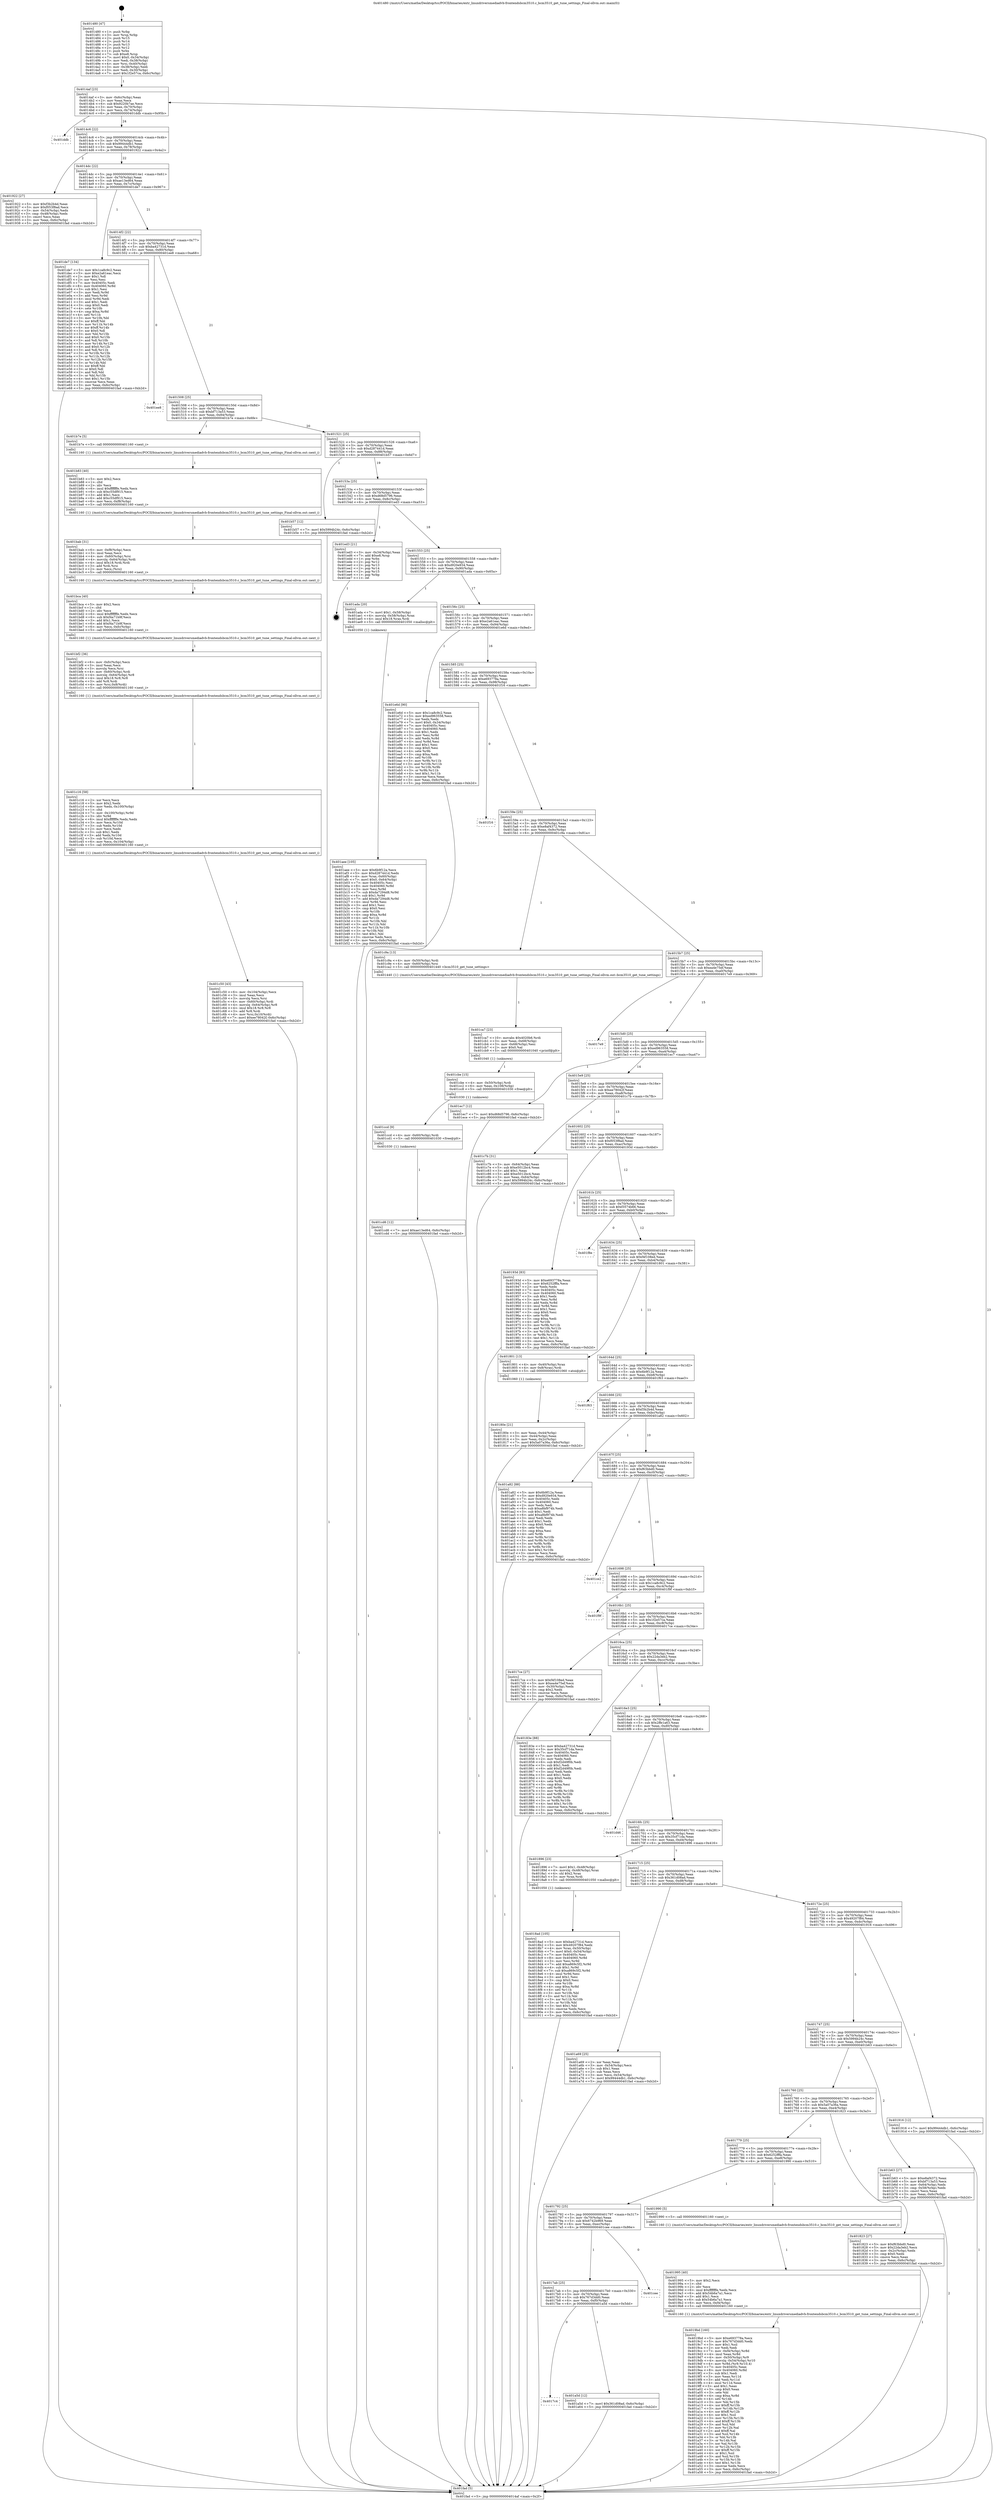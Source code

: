 digraph "0x401480" {
  label = "0x401480 (/mnt/c/Users/mathe/Desktop/tcc/POCII/binaries/extr_linuxdriversmediadvb-frontendsbcm3510.c_bcm3510_get_tune_settings_Final-ollvm.out::main(0))"
  labelloc = "t"
  node[shape=record]

  Entry [label="",width=0.3,height=0.3,shape=circle,fillcolor=black,style=filled]
  "0x4014af" [label="{
     0x4014af [23]\l
     | [instrs]\l
     &nbsp;&nbsp;0x4014af \<+3\>: mov -0x6c(%rbp),%eax\l
     &nbsp;&nbsp;0x4014b2 \<+2\>: mov %eax,%ecx\l
     &nbsp;&nbsp;0x4014b4 \<+6\>: sub $0x9220b7ae,%ecx\l
     &nbsp;&nbsp;0x4014ba \<+3\>: mov %eax,-0x70(%rbp)\l
     &nbsp;&nbsp;0x4014bd \<+3\>: mov %ecx,-0x74(%rbp)\l
     &nbsp;&nbsp;0x4014c0 \<+6\>: je 0000000000401ddb \<main+0x95b\>\l
  }"]
  "0x401ddb" [label="{
     0x401ddb\l
  }", style=dashed]
  "0x4014c6" [label="{
     0x4014c6 [22]\l
     | [instrs]\l
     &nbsp;&nbsp;0x4014c6 \<+5\>: jmp 00000000004014cb \<main+0x4b\>\l
     &nbsp;&nbsp;0x4014cb \<+3\>: mov -0x70(%rbp),%eax\l
     &nbsp;&nbsp;0x4014ce \<+5\>: sub $0x99444db1,%eax\l
     &nbsp;&nbsp;0x4014d3 \<+3\>: mov %eax,-0x78(%rbp)\l
     &nbsp;&nbsp;0x4014d6 \<+6\>: je 0000000000401922 \<main+0x4a2\>\l
  }"]
  Exit [label="",width=0.3,height=0.3,shape=circle,fillcolor=black,style=filled,peripheries=2]
  "0x401922" [label="{
     0x401922 [27]\l
     | [instrs]\l
     &nbsp;&nbsp;0x401922 \<+5\>: mov $0xf3b2b4d,%eax\l
     &nbsp;&nbsp;0x401927 \<+5\>: mov $0xf053f8ad,%ecx\l
     &nbsp;&nbsp;0x40192c \<+3\>: mov -0x54(%rbp),%edx\l
     &nbsp;&nbsp;0x40192f \<+3\>: cmp -0x48(%rbp),%edx\l
     &nbsp;&nbsp;0x401932 \<+3\>: cmovl %ecx,%eax\l
     &nbsp;&nbsp;0x401935 \<+3\>: mov %eax,-0x6c(%rbp)\l
     &nbsp;&nbsp;0x401938 \<+5\>: jmp 0000000000401fad \<main+0xb2d\>\l
  }"]
  "0x4014dc" [label="{
     0x4014dc [22]\l
     | [instrs]\l
     &nbsp;&nbsp;0x4014dc \<+5\>: jmp 00000000004014e1 \<main+0x61\>\l
     &nbsp;&nbsp;0x4014e1 \<+3\>: mov -0x70(%rbp),%eax\l
     &nbsp;&nbsp;0x4014e4 \<+5\>: sub $0xae13ed64,%eax\l
     &nbsp;&nbsp;0x4014e9 \<+3\>: mov %eax,-0x7c(%rbp)\l
     &nbsp;&nbsp;0x4014ec \<+6\>: je 0000000000401de7 \<main+0x967\>\l
  }"]
  "0x401cd6" [label="{
     0x401cd6 [12]\l
     | [instrs]\l
     &nbsp;&nbsp;0x401cd6 \<+7\>: movl $0xae13ed64,-0x6c(%rbp)\l
     &nbsp;&nbsp;0x401cdd \<+5\>: jmp 0000000000401fad \<main+0xb2d\>\l
  }"]
  "0x401de7" [label="{
     0x401de7 [134]\l
     | [instrs]\l
     &nbsp;&nbsp;0x401de7 \<+5\>: mov $0x1ca8c9c2,%eax\l
     &nbsp;&nbsp;0x401dec \<+5\>: mov $0xe2a61eac,%ecx\l
     &nbsp;&nbsp;0x401df1 \<+2\>: mov $0x1,%dl\l
     &nbsp;&nbsp;0x401df3 \<+2\>: xor %esi,%esi\l
     &nbsp;&nbsp;0x401df5 \<+7\>: mov 0x40405c,%edi\l
     &nbsp;&nbsp;0x401dfc \<+8\>: mov 0x404060,%r8d\l
     &nbsp;&nbsp;0x401e04 \<+3\>: sub $0x1,%esi\l
     &nbsp;&nbsp;0x401e07 \<+3\>: mov %edi,%r9d\l
     &nbsp;&nbsp;0x401e0a \<+3\>: add %esi,%r9d\l
     &nbsp;&nbsp;0x401e0d \<+4\>: imul %r9d,%edi\l
     &nbsp;&nbsp;0x401e11 \<+3\>: and $0x1,%edi\l
     &nbsp;&nbsp;0x401e14 \<+3\>: cmp $0x0,%edi\l
     &nbsp;&nbsp;0x401e17 \<+4\>: sete %r10b\l
     &nbsp;&nbsp;0x401e1b \<+4\>: cmp $0xa,%r8d\l
     &nbsp;&nbsp;0x401e1f \<+4\>: setl %r11b\l
     &nbsp;&nbsp;0x401e23 \<+3\>: mov %r10b,%bl\l
     &nbsp;&nbsp;0x401e26 \<+3\>: xor $0xff,%bl\l
     &nbsp;&nbsp;0x401e29 \<+3\>: mov %r11b,%r14b\l
     &nbsp;&nbsp;0x401e2c \<+4\>: xor $0xff,%r14b\l
     &nbsp;&nbsp;0x401e30 \<+3\>: xor $0x0,%dl\l
     &nbsp;&nbsp;0x401e33 \<+3\>: mov %bl,%r15b\l
     &nbsp;&nbsp;0x401e36 \<+4\>: and $0x0,%r15b\l
     &nbsp;&nbsp;0x401e3a \<+3\>: and %dl,%r10b\l
     &nbsp;&nbsp;0x401e3d \<+3\>: mov %r14b,%r12b\l
     &nbsp;&nbsp;0x401e40 \<+4\>: and $0x0,%r12b\l
     &nbsp;&nbsp;0x401e44 \<+3\>: and %dl,%r11b\l
     &nbsp;&nbsp;0x401e47 \<+3\>: or %r10b,%r15b\l
     &nbsp;&nbsp;0x401e4a \<+3\>: or %r11b,%r12b\l
     &nbsp;&nbsp;0x401e4d \<+3\>: xor %r12b,%r15b\l
     &nbsp;&nbsp;0x401e50 \<+3\>: or %r14b,%bl\l
     &nbsp;&nbsp;0x401e53 \<+3\>: xor $0xff,%bl\l
     &nbsp;&nbsp;0x401e56 \<+3\>: or $0x0,%dl\l
     &nbsp;&nbsp;0x401e59 \<+2\>: and %dl,%bl\l
     &nbsp;&nbsp;0x401e5b \<+3\>: or %bl,%r15b\l
     &nbsp;&nbsp;0x401e5e \<+4\>: test $0x1,%r15b\l
     &nbsp;&nbsp;0x401e62 \<+3\>: cmovne %ecx,%eax\l
     &nbsp;&nbsp;0x401e65 \<+3\>: mov %eax,-0x6c(%rbp)\l
     &nbsp;&nbsp;0x401e68 \<+5\>: jmp 0000000000401fad \<main+0xb2d\>\l
  }"]
  "0x4014f2" [label="{
     0x4014f2 [22]\l
     | [instrs]\l
     &nbsp;&nbsp;0x4014f2 \<+5\>: jmp 00000000004014f7 \<main+0x77\>\l
     &nbsp;&nbsp;0x4014f7 \<+3\>: mov -0x70(%rbp),%eax\l
     &nbsp;&nbsp;0x4014fa \<+5\>: sub $0xba42731d,%eax\l
     &nbsp;&nbsp;0x4014ff \<+3\>: mov %eax,-0x80(%rbp)\l
     &nbsp;&nbsp;0x401502 \<+6\>: je 0000000000401ee8 \<main+0xa68\>\l
  }"]
  "0x401ccd" [label="{
     0x401ccd [9]\l
     | [instrs]\l
     &nbsp;&nbsp;0x401ccd \<+4\>: mov -0x60(%rbp),%rdi\l
     &nbsp;&nbsp;0x401cd1 \<+5\>: call 0000000000401030 \<free@plt\>\l
     | [calls]\l
     &nbsp;&nbsp;0x401030 \{1\} (unknown)\l
  }"]
  "0x401ee8" [label="{
     0x401ee8\l
  }", style=dashed]
  "0x401508" [label="{
     0x401508 [25]\l
     | [instrs]\l
     &nbsp;&nbsp;0x401508 \<+5\>: jmp 000000000040150d \<main+0x8d\>\l
     &nbsp;&nbsp;0x40150d \<+3\>: mov -0x70(%rbp),%eax\l
     &nbsp;&nbsp;0x401510 \<+5\>: sub $0xbf713a53,%eax\l
     &nbsp;&nbsp;0x401515 \<+6\>: mov %eax,-0x84(%rbp)\l
     &nbsp;&nbsp;0x40151b \<+6\>: je 0000000000401b7e \<main+0x6fe\>\l
  }"]
  "0x401cbe" [label="{
     0x401cbe [15]\l
     | [instrs]\l
     &nbsp;&nbsp;0x401cbe \<+4\>: mov -0x50(%rbp),%rdi\l
     &nbsp;&nbsp;0x401cc2 \<+6\>: mov %eax,-0x108(%rbp)\l
     &nbsp;&nbsp;0x401cc8 \<+5\>: call 0000000000401030 \<free@plt\>\l
     | [calls]\l
     &nbsp;&nbsp;0x401030 \{1\} (unknown)\l
  }"]
  "0x401b7e" [label="{
     0x401b7e [5]\l
     | [instrs]\l
     &nbsp;&nbsp;0x401b7e \<+5\>: call 0000000000401160 \<next_i\>\l
     | [calls]\l
     &nbsp;&nbsp;0x401160 \{1\} (/mnt/c/Users/mathe/Desktop/tcc/POCII/binaries/extr_linuxdriversmediadvb-frontendsbcm3510.c_bcm3510_get_tune_settings_Final-ollvm.out::next_i)\l
  }"]
  "0x401521" [label="{
     0x401521 [25]\l
     | [instrs]\l
     &nbsp;&nbsp;0x401521 \<+5\>: jmp 0000000000401526 \<main+0xa6\>\l
     &nbsp;&nbsp;0x401526 \<+3\>: mov -0x70(%rbp),%eax\l
     &nbsp;&nbsp;0x401529 \<+5\>: sub $0xd287441d,%eax\l
     &nbsp;&nbsp;0x40152e \<+6\>: mov %eax,-0x88(%rbp)\l
     &nbsp;&nbsp;0x401534 \<+6\>: je 0000000000401b57 \<main+0x6d7\>\l
  }"]
  "0x401ca7" [label="{
     0x401ca7 [23]\l
     | [instrs]\l
     &nbsp;&nbsp;0x401ca7 \<+10\>: movabs $0x4020b6,%rdi\l
     &nbsp;&nbsp;0x401cb1 \<+3\>: mov %eax,-0x68(%rbp)\l
     &nbsp;&nbsp;0x401cb4 \<+3\>: mov -0x68(%rbp),%esi\l
     &nbsp;&nbsp;0x401cb7 \<+2\>: mov $0x0,%al\l
     &nbsp;&nbsp;0x401cb9 \<+5\>: call 0000000000401040 \<printf@plt\>\l
     | [calls]\l
     &nbsp;&nbsp;0x401040 \{1\} (unknown)\l
  }"]
  "0x401b57" [label="{
     0x401b57 [12]\l
     | [instrs]\l
     &nbsp;&nbsp;0x401b57 \<+7\>: movl $0x5994b24c,-0x6c(%rbp)\l
     &nbsp;&nbsp;0x401b5e \<+5\>: jmp 0000000000401fad \<main+0xb2d\>\l
  }"]
  "0x40153a" [label="{
     0x40153a [25]\l
     | [instrs]\l
     &nbsp;&nbsp;0x40153a \<+5\>: jmp 000000000040153f \<main+0xbf\>\l
     &nbsp;&nbsp;0x40153f \<+3\>: mov -0x70(%rbp),%eax\l
     &nbsp;&nbsp;0x401542 \<+5\>: sub $0xd68d5796,%eax\l
     &nbsp;&nbsp;0x401547 \<+6\>: mov %eax,-0x8c(%rbp)\l
     &nbsp;&nbsp;0x40154d \<+6\>: je 0000000000401ed3 \<main+0xa53\>\l
  }"]
  "0x401c50" [label="{
     0x401c50 [43]\l
     | [instrs]\l
     &nbsp;&nbsp;0x401c50 \<+6\>: mov -0x104(%rbp),%ecx\l
     &nbsp;&nbsp;0x401c56 \<+3\>: imul %eax,%ecx\l
     &nbsp;&nbsp;0x401c59 \<+3\>: movslq %ecx,%rsi\l
     &nbsp;&nbsp;0x401c5c \<+4\>: mov -0x60(%rbp),%rdi\l
     &nbsp;&nbsp;0x401c60 \<+4\>: movslq -0x64(%rbp),%r8\l
     &nbsp;&nbsp;0x401c64 \<+4\>: imul $0x18,%r8,%r8\l
     &nbsp;&nbsp;0x401c68 \<+3\>: add %r8,%rdi\l
     &nbsp;&nbsp;0x401c6b \<+4\>: mov %rsi,0x10(%rdi)\l
     &nbsp;&nbsp;0x401c6f \<+7\>: movl $0xee78042f,-0x6c(%rbp)\l
     &nbsp;&nbsp;0x401c76 \<+5\>: jmp 0000000000401fad \<main+0xb2d\>\l
  }"]
  "0x401ed3" [label="{
     0x401ed3 [21]\l
     | [instrs]\l
     &nbsp;&nbsp;0x401ed3 \<+3\>: mov -0x34(%rbp),%eax\l
     &nbsp;&nbsp;0x401ed6 \<+7\>: add $0xe8,%rsp\l
     &nbsp;&nbsp;0x401edd \<+1\>: pop %rbx\l
     &nbsp;&nbsp;0x401ede \<+2\>: pop %r12\l
     &nbsp;&nbsp;0x401ee0 \<+2\>: pop %r13\l
     &nbsp;&nbsp;0x401ee2 \<+2\>: pop %r14\l
     &nbsp;&nbsp;0x401ee4 \<+2\>: pop %r15\l
     &nbsp;&nbsp;0x401ee6 \<+1\>: pop %rbp\l
     &nbsp;&nbsp;0x401ee7 \<+1\>: ret\l
  }"]
  "0x401553" [label="{
     0x401553 [25]\l
     | [instrs]\l
     &nbsp;&nbsp;0x401553 \<+5\>: jmp 0000000000401558 \<main+0xd8\>\l
     &nbsp;&nbsp;0x401558 \<+3\>: mov -0x70(%rbp),%eax\l
     &nbsp;&nbsp;0x40155b \<+5\>: sub $0xd920e934,%eax\l
     &nbsp;&nbsp;0x401560 \<+6\>: mov %eax,-0x90(%rbp)\l
     &nbsp;&nbsp;0x401566 \<+6\>: je 0000000000401ada \<main+0x65a\>\l
  }"]
  "0x401c16" [label="{
     0x401c16 [58]\l
     | [instrs]\l
     &nbsp;&nbsp;0x401c16 \<+2\>: xor %ecx,%ecx\l
     &nbsp;&nbsp;0x401c18 \<+5\>: mov $0x2,%edx\l
     &nbsp;&nbsp;0x401c1d \<+6\>: mov %edx,-0x100(%rbp)\l
     &nbsp;&nbsp;0x401c23 \<+1\>: cltd\l
     &nbsp;&nbsp;0x401c24 \<+7\>: mov -0x100(%rbp),%r9d\l
     &nbsp;&nbsp;0x401c2b \<+3\>: idiv %r9d\l
     &nbsp;&nbsp;0x401c2e \<+6\>: imul $0xfffffffe,%edx,%edx\l
     &nbsp;&nbsp;0x401c34 \<+3\>: mov %ecx,%r10d\l
     &nbsp;&nbsp;0x401c37 \<+3\>: sub %edx,%r10d\l
     &nbsp;&nbsp;0x401c3a \<+2\>: mov %ecx,%edx\l
     &nbsp;&nbsp;0x401c3c \<+3\>: sub $0x1,%edx\l
     &nbsp;&nbsp;0x401c3f \<+3\>: add %edx,%r10d\l
     &nbsp;&nbsp;0x401c42 \<+3\>: sub %r10d,%ecx\l
     &nbsp;&nbsp;0x401c45 \<+6\>: mov %ecx,-0x104(%rbp)\l
     &nbsp;&nbsp;0x401c4b \<+5\>: call 0000000000401160 \<next_i\>\l
     | [calls]\l
     &nbsp;&nbsp;0x401160 \{1\} (/mnt/c/Users/mathe/Desktop/tcc/POCII/binaries/extr_linuxdriversmediadvb-frontendsbcm3510.c_bcm3510_get_tune_settings_Final-ollvm.out::next_i)\l
  }"]
  "0x401ada" [label="{
     0x401ada [20]\l
     | [instrs]\l
     &nbsp;&nbsp;0x401ada \<+7\>: movl $0x1,-0x58(%rbp)\l
     &nbsp;&nbsp;0x401ae1 \<+4\>: movslq -0x58(%rbp),%rax\l
     &nbsp;&nbsp;0x401ae5 \<+4\>: imul $0x18,%rax,%rdi\l
     &nbsp;&nbsp;0x401ae9 \<+5\>: call 0000000000401050 \<malloc@plt\>\l
     | [calls]\l
     &nbsp;&nbsp;0x401050 \{1\} (unknown)\l
  }"]
  "0x40156c" [label="{
     0x40156c [25]\l
     | [instrs]\l
     &nbsp;&nbsp;0x40156c \<+5\>: jmp 0000000000401571 \<main+0xf1\>\l
     &nbsp;&nbsp;0x401571 \<+3\>: mov -0x70(%rbp),%eax\l
     &nbsp;&nbsp;0x401574 \<+5\>: sub $0xe2a61eac,%eax\l
     &nbsp;&nbsp;0x401579 \<+6\>: mov %eax,-0x94(%rbp)\l
     &nbsp;&nbsp;0x40157f \<+6\>: je 0000000000401e6d \<main+0x9ed\>\l
  }"]
  "0x401bf2" [label="{
     0x401bf2 [36]\l
     | [instrs]\l
     &nbsp;&nbsp;0x401bf2 \<+6\>: mov -0xfc(%rbp),%ecx\l
     &nbsp;&nbsp;0x401bf8 \<+3\>: imul %eax,%ecx\l
     &nbsp;&nbsp;0x401bfb \<+3\>: movslq %ecx,%rsi\l
     &nbsp;&nbsp;0x401bfe \<+4\>: mov -0x60(%rbp),%rdi\l
     &nbsp;&nbsp;0x401c02 \<+4\>: movslq -0x64(%rbp),%r8\l
     &nbsp;&nbsp;0x401c06 \<+4\>: imul $0x18,%r8,%r8\l
     &nbsp;&nbsp;0x401c0a \<+3\>: add %r8,%rdi\l
     &nbsp;&nbsp;0x401c0d \<+4\>: mov %rsi,0x8(%rdi)\l
     &nbsp;&nbsp;0x401c11 \<+5\>: call 0000000000401160 \<next_i\>\l
     | [calls]\l
     &nbsp;&nbsp;0x401160 \{1\} (/mnt/c/Users/mathe/Desktop/tcc/POCII/binaries/extr_linuxdriversmediadvb-frontendsbcm3510.c_bcm3510_get_tune_settings_Final-ollvm.out::next_i)\l
  }"]
  "0x401e6d" [label="{
     0x401e6d [90]\l
     | [instrs]\l
     &nbsp;&nbsp;0x401e6d \<+5\>: mov $0x1ca8c9c2,%eax\l
     &nbsp;&nbsp;0x401e72 \<+5\>: mov $0xed963558,%ecx\l
     &nbsp;&nbsp;0x401e77 \<+2\>: xor %edx,%edx\l
     &nbsp;&nbsp;0x401e79 \<+7\>: movl $0x0,-0x34(%rbp)\l
     &nbsp;&nbsp;0x401e80 \<+7\>: mov 0x40405c,%esi\l
     &nbsp;&nbsp;0x401e87 \<+7\>: mov 0x404060,%edi\l
     &nbsp;&nbsp;0x401e8e \<+3\>: sub $0x1,%edx\l
     &nbsp;&nbsp;0x401e91 \<+3\>: mov %esi,%r8d\l
     &nbsp;&nbsp;0x401e94 \<+3\>: add %edx,%r8d\l
     &nbsp;&nbsp;0x401e97 \<+4\>: imul %r8d,%esi\l
     &nbsp;&nbsp;0x401e9b \<+3\>: and $0x1,%esi\l
     &nbsp;&nbsp;0x401e9e \<+3\>: cmp $0x0,%esi\l
     &nbsp;&nbsp;0x401ea1 \<+4\>: sete %r9b\l
     &nbsp;&nbsp;0x401ea5 \<+3\>: cmp $0xa,%edi\l
     &nbsp;&nbsp;0x401ea8 \<+4\>: setl %r10b\l
     &nbsp;&nbsp;0x401eac \<+3\>: mov %r9b,%r11b\l
     &nbsp;&nbsp;0x401eaf \<+3\>: and %r10b,%r11b\l
     &nbsp;&nbsp;0x401eb2 \<+3\>: xor %r10b,%r9b\l
     &nbsp;&nbsp;0x401eb5 \<+3\>: or %r9b,%r11b\l
     &nbsp;&nbsp;0x401eb8 \<+4\>: test $0x1,%r11b\l
     &nbsp;&nbsp;0x401ebc \<+3\>: cmovne %ecx,%eax\l
     &nbsp;&nbsp;0x401ebf \<+3\>: mov %eax,-0x6c(%rbp)\l
     &nbsp;&nbsp;0x401ec2 \<+5\>: jmp 0000000000401fad \<main+0xb2d\>\l
  }"]
  "0x401585" [label="{
     0x401585 [25]\l
     | [instrs]\l
     &nbsp;&nbsp;0x401585 \<+5\>: jmp 000000000040158a \<main+0x10a\>\l
     &nbsp;&nbsp;0x40158a \<+3\>: mov -0x70(%rbp),%eax\l
     &nbsp;&nbsp;0x40158d \<+5\>: sub $0xe693778a,%eax\l
     &nbsp;&nbsp;0x401592 \<+6\>: mov %eax,-0x98(%rbp)\l
     &nbsp;&nbsp;0x401598 \<+6\>: je 0000000000401f16 \<main+0xa96\>\l
  }"]
  "0x401bca" [label="{
     0x401bca [40]\l
     | [instrs]\l
     &nbsp;&nbsp;0x401bca \<+5\>: mov $0x2,%ecx\l
     &nbsp;&nbsp;0x401bcf \<+1\>: cltd\l
     &nbsp;&nbsp;0x401bd0 \<+2\>: idiv %ecx\l
     &nbsp;&nbsp;0x401bd2 \<+6\>: imul $0xfffffffe,%edx,%ecx\l
     &nbsp;&nbsp;0x401bd8 \<+6\>: sub $0xf4a71b9f,%ecx\l
     &nbsp;&nbsp;0x401bde \<+3\>: add $0x1,%ecx\l
     &nbsp;&nbsp;0x401be1 \<+6\>: add $0xf4a71b9f,%ecx\l
     &nbsp;&nbsp;0x401be7 \<+6\>: mov %ecx,-0xfc(%rbp)\l
     &nbsp;&nbsp;0x401bed \<+5\>: call 0000000000401160 \<next_i\>\l
     | [calls]\l
     &nbsp;&nbsp;0x401160 \{1\} (/mnt/c/Users/mathe/Desktop/tcc/POCII/binaries/extr_linuxdriversmediadvb-frontendsbcm3510.c_bcm3510_get_tune_settings_Final-ollvm.out::next_i)\l
  }"]
  "0x401f16" [label="{
     0x401f16\l
  }", style=dashed]
  "0x40159e" [label="{
     0x40159e [25]\l
     | [instrs]\l
     &nbsp;&nbsp;0x40159e \<+5\>: jmp 00000000004015a3 \<main+0x123\>\l
     &nbsp;&nbsp;0x4015a3 \<+3\>: mov -0x70(%rbp),%eax\l
     &nbsp;&nbsp;0x4015a6 \<+5\>: sub $0xe8af4372,%eax\l
     &nbsp;&nbsp;0x4015ab \<+6\>: mov %eax,-0x9c(%rbp)\l
     &nbsp;&nbsp;0x4015b1 \<+6\>: je 0000000000401c9a \<main+0x81a\>\l
  }"]
  "0x401bab" [label="{
     0x401bab [31]\l
     | [instrs]\l
     &nbsp;&nbsp;0x401bab \<+6\>: mov -0xf8(%rbp),%ecx\l
     &nbsp;&nbsp;0x401bb1 \<+3\>: imul %eax,%ecx\l
     &nbsp;&nbsp;0x401bb4 \<+4\>: mov -0x60(%rbp),%rsi\l
     &nbsp;&nbsp;0x401bb8 \<+4\>: movslq -0x64(%rbp),%rdi\l
     &nbsp;&nbsp;0x401bbc \<+4\>: imul $0x18,%rdi,%rdi\l
     &nbsp;&nbsp;0x401bc0 \<+3\>: add %rdi,%rsi\l
     &nbsp;&nbsp;0x401bc3 \<+2\>: mov %ecx,(%rsi)\l
     &nbsp;&nbsp;0x401bc5 \<+5\>: call 0000000000401160 \<next_i\>\l
     | [calls]\l
     &nbsp;&nbsp;0x401160 \{1\} (/mnt/c/Users/mathe/Desktop/tcc/POCII/binaries/extr_linuxdriversmediadvb-frontendsbcm3510.c_bcm3510_get_tune_settings_Final-ollvm.out::next_i)\l
  }"]
  "0x401c9a" [label="{
     0x401c9a [13]\l
     | [instrs]\l
     &nbsp;&nbsp;0x401c9a \<+4\>: mov -0x50(%rbp),%rdi\l
     &nbsp;&nbsp;0x401c9e \<+4\>: mov -0x60(%rbp),%rsi\l
     &nbsp;&nbsp;0x401ca2 \<+5\>: call 0000000000401440 \<bcm3510_get_tune_settings\>\l
     | [calls]\l
     &nbsp;&nbsp;0x401440 \{1\} (/mnt/c/Users/mathe/Desktop/tcc/POCII/binaries/extr_linuxdriversmediadvb-frontendsbcm3510.c_bcm3510_get_tune_settings_Final-ollvm.out::bcm3510_get_tune_settings)\l
  }"]
  "0x4015b7" [label="{
     0x4015b7 [25]\l
     | [instrs]\l
     &nbsp;&nbsp;0x4015b7 \<+5\>: jmp 00000000004015bc \<main+0x13c\>\l
     &nbsp;&nbsp;0x4015bc \<+3\>: mov -0x70(%rbp),%eax\l
     &nbsp;&nbsp;0x4015bf \<+5\>: sub $0xea4e75ef,%eax\l
     &nbsp;&nbsp;0x4015c4 \<+6\>: mov %eax,-0xa0(%rbp)\l
     &nbsp;&nbsp;0x4015ca \<+6\>: je 00000000004017e9 \<main+0x369\>\l
  }"]
  "0x401b83" [label="{
     0x401b83 [40]\l
     | [instrs]\l
     &nbsp;&nbsp;0x401b83 \<+5\>: mov $0x2,%ecx\l
     &nbsp;&nbsp;0x401b88 \<+1\>: cltd\l
     &nbsp;&nbsp;0x401b89 \<+2\>: idiv %ecx\l
     &nbsp;&nbsp;0x401b8b \<+6\>: imul $0xfffffffe,%edx,%ecx\l
     &nbsp;&nbsp;0x401b91 \<+6\>: sub $0xc55df915,%ecx\l
     &nbsp;&nbsp;0x401b97 \<+3\>: add $0x1,%ecx\l
     &nbsp;&nbsp;0x401b9a \<+6\>: add $0xc55df915,%ecx\l
     &nbsp;&nbsp;0x401ba0 \<+6\>: mov %ecx,-0xf8(%rbp)\l
     &nbsp;&nbsp;0x401ba6 \<+5\>: call 0000000000401160 \<next_i\>\l
     | [calls]\l
     &nbsp;&nbsp;0x401160 \{1\} (/mnt/c/Users/mathe/Desktop/tcc/POCII/binaries/extr_linuxdriversmediadvb-frontendsbcm3510.c_bcm3510_get_tune_settings_Final-ollvm.out::next_i)\l
  }"]
  "0x4017e9" [label="{
     0x4017e9\l
  }", style=dashed]
  "0x4015d0" [label="{
     0x4015d0 [25]\l
     | [instrs]\l
     &nbsp;&nbsp;0x4015d0 \<+5\>: jmp 00000000004015d5 \<main+0x155\>\l
     &nbsp;&nbsp;0x4015d5 \<+3\>: mov -0x70(%rbp),%eax\l
     &nbsp;&nbsp;0x4015d8 \<+5\>: sub $0xed963558,%eax\l
     &nbsp;&nbsp;0x4015dd \<+6\>: mov %eax,-0xa4(%rbp)\l
     &nbsp;&nbsp;0x4015e3 \<+6\>: je 0000000000401ec7 \<main+0xa47\>\l
  }"]
  "0x401aee" [label="{
     0x401aee [105]\l
     | [instrs]\l
     &nbsp;&nbsp;0x401aee \<+5\>: mov $0x6b9f12a,%ecx\l
     &nbsp;&nbsp;0x401af3 \<+5\>: mov $0xd287441d,%edx\l
     &nbsp;&nbsp;0x401af8 \<+4\>: mov %rax,-0x60(%rbp)\l
     &nbsp;&nbsp;0x401afc \<+7\>: movl $0x0,-0x64(%rbp)\l
     &nbsp;&nbsp;0x401b03 \<+7\>: mov 0x40405c,%esi\l
     &nbsp;&nbsp;0x401b0a \<+8\>: mov 0x404060,%r8d\l
     &nbsp;&nbsp;0x401b12 \<+3\>: mov %esi,%r9d\l
     &nbsp;&nbsp;0x401b15 \<+7\>: sub $0xda7294d8,%r9d\l
     &nbsp;&nbsp;0x401b1c \<+4\>: sub $0x1,%r9d\l
     &nbsp;&nbsp;0x401b20 \<+7\>: add $0xda7294d8,%r9d\l
     &nbsp;&nbsp;0x401b27 \<+4\>: imul %r9d,%esi\l
     &nbsp;&nbsp;0x401b2b \<+3\>: and $0x1,%esi\l
     &nbsp;&nbsp;0x401b2e \<+3\>: cmp $0x0,%esi\l
     &nbsp;&nbsp;0x401b31 \<+4\>: sete %r10b\l
     &nbsp;&nbsp;0x401b35 \<+4\>: cmp $0xa,%r8d\l
     &nbsp;&nbsp;0x401b39 \<+4\>: setl %r11b\l
     &nbsp;&nbsp;0x401b3d \<+3\>: mov %r10b,%bl\l
     &nbsp;&nbsp;0x401b40 \<+3\>: and %r11b,%bl\l
     &nbsp;&nbsp;0x401b43 \<+3\>: xor %r11b,%r10b\l
     &nbsp;&nbsp;0x401b46 \<+3\>: or %r10b,%bl\l
     &nbsp;&nbsp;0x401b49 \<+3\>: test $0x1,%bl\l
     &nbsp;&nbsp;0x401b4c \<+3\>: cmovne %edx,%ecx\l
     &nbsp;&nbsp;0x401b4f \<+3\>: mov %ecx,-0x6c(%rbp)\l
     &nbsp;&nbsp;0x401b52 \<+5\>: jmp 0000000000401fad \<main+0xb2d\>\l
  }"]
  "0x401ec7" [label="{
     0x401ec7 [12]\l
     | [instrs]\l
     &nbsp;&nbsp;0x401ec7 \<+7\>: movl $0xd68d5796,-0x6c(%rbp)\l
     &nbsp;&nbsp;0x401ece \<+5\>: jmp 0000000000401fad \<main+0xb2d\>\l
  }"]
  "0x4015e9" [label="{
     0x4015e9 [25]\l
     | [instrs]\l
     &nbsp;&nbsp;0x4015e9 \<+5\>: jmp 00000000004015ee \<main+0x16e\>\l
     &nbsp;&nbsp;0x4015ee \<+3\>: mov -0x70(%rbp),%eax\l
     &nbsp;&nbsp;0x4015f1 \<+5\>: sub $0xee78042f,%eax\l
     &nbsp;&nbsp;0x4015f6 \<+6\>: mov %eax,-0xa8(%rbp)\l
     &nbsp;&nbsp;0x4015fc \<+6\>: je 0000000000401c7b \<main+0x7fb\>\l
  }"]
  "0x4017c4" [label="{
     0x4017c4\l
  }", style=dashed]
  "0x401c7b" [label="{
     0x401c7b [31]\l
     | [instrs]\l
     &nbsp;&nbsp;0x401c7b \<+3\>: mov -0x64(%rbp),%eax\l
     &nbsp;&nbsp;0x401c7e \<+5\>: sub $0xe5012bc4,%eax\l
     &nbsp;&nbsp;0x401c83 \<+3\>: add $0x1,%eax\l
     &nbsp;&nbsp;0x401c86 \<+5\>: add $0xe5012bc4,%eax\l
     &nbsp;&nbsp;0x401c8b \<+3\>: mov %eax,-0x64(%rbp)\l
     &nbsp;&nbsp;0x401c8e \<+7\>: movl $0x5994b24c,-0x6c(%rbp)\l
     &nbsp;&nbsp;0x401c95 \<+5\>: jmp 0000000000401fad \<main+0xb2d\>\l
  }"]
  "0x401602" [label="{
     0x401602 [25]\l
     | [instrs]\l
     &nbsp;&nbsp;0x401602 \<+5\>: jmp 0000000000401607 \<main+0x187\>\l
     &nbsp;&nbsp;0x401607 \<+3\>: mov -0x70(%rbp),%eax\l
     &nbsp;&nbsp;0x40160a \<+5\>: sub $0xf053f8ad,%eax\l
     &nbsp;&nbsp;0x40160f \<+6\>: mov %eax,-0xac(%rbp)\l
     &nbsp;&nbsp;0x401615 \<+6\>: je 000000000040193d \<main+0x4bd\>\l
  }"]
  "0x401a5d" [label="{
     0x401a5d [12]\l
     | [instrs]\l
     &nbsp;&nbsp;0x401a5d \<+7\>: movl $0x361d08ad,-0x6c(%rbp)\l
     &nbsp;&nbsp;0x401a64 \<+5\>: jmp 0000000000401fad \<main+0xb2d\>\l
  }"]
  "0x40193d" [label="{
     0x40193d [83]\l
     | [instrs]\l
     &nbsp;&nbsp;0x40193d \<+5\>: mov $0xe693778a,%eax\l
     &nbsp;&nbsp;0x401942 \<+5\>: mov $0x6252fffa,%ecx\l
     &nbsp;&nbsp;0x401947 \<+2\>: xor %edx,%edx\l
     &nbsp;&nbsp;0x401949 \<+7\>: mov 0x40405c,%esi\l
     &nbsp;&nbsp;0x401950 \<+7\>: mov 0x404060,%edi\l
     &nbsp;&nbsp;0x401957 \<+3\>: sub $0x1,%edx\l
     &nbsp;&nbsp;0x40195a \<+3\>: mov %esi,%r8d\l
     &nbsp;&nbsp;0x40195d \<+3\>: add %edx,%r8d\l
     &nbsp;&nbsp;0x401960 \<+4\>: imul %r8d,%esi\l
     &nbsp;&nbsp;0x401964 \<+3\>: and $0x1,%esi\l
     &nbsp;&nbsp;0x401967 \<+3\>: cmp $0x0,%esi\l
     &nbsp;&nbsp;0x40196a \<+4\>: sete %r9b\l
     &nbsp;&nbsp;0x40196e \<+3\>: cmp $0xa,%edi\l
     &nbsp;&nbsp;0x401971 \<+4\>: setl %r10b\l
     &nbsp;&nbsp;0x401975 \<+3\>: mov %r9b,%r11b\l
     &nbsp;&nbsp;0x401978 \<+3\>: and %r10b,%r11b\l
     &nbsp;&nbsp;0x40197b \<+3\>: xor %r10b,%r9b\l
     &nbsp;&nbsp;0x40197e \<+3\>: or %r9b,%r11b\l
     &nbsp;&nbsp;0x401981 \<+4\>: test $0x1,%r11b\l
     &nbsp;&nbsp;0x401985 \<+3\>: cmovne %ecx,%eax\l
     &nbsp;&nbsp;0x401988 \<+3\>: mov %eax,-0x6c(%rbp)\l
     &nbsp;&nbsp;0x40198b \<+5\>: jmp 0000000000401fad \<main+0xb2d\>\l
  }"]
  "0x40161b" [label="{
     0x40161b [25]\l
     | [instrs]\l
     &nbsp;&nbsp;0x40161b \<+5\>: jmp 0000000000401620 \<main+0x1a0\>\l
     &nbsp;&nbsp;0x401620 \<+3\>: mov -0x70(%rbp),%eax\l
     &nbsp;&nbsp;0x401623 \<+5\>: sub $0xf3574b66,%eax\l
     &nbsp;&nbsp;0x401628 \<+6\>: mov %eax,-0xb0(%rbp)\l
     &nbsp;&nbsp;0x40162e \<+6\>: je 0000000000401f8e \<main+0xb0e\>\l
  }"]
  "0x4017ab" [label="{
     0x4017ab [25]\l
     | [instrs]\l
     &nbsp;&nbsp;0x4017ab \<+5\>: jmp 00000000004017b0 \<main+0x330\>\l
     &nbsp;&nbsp;0x4017b0 \<+3\>: mov -0x70(%rbp),%eax\l
     &nbsp;&nbsp;0x4017b3 \<+5\>: sub $0x767d3dd0,%eax\l
     &nbsp;&nbsp;0x4017b8 \<+6\>: mov %eax,-0xf0(%rbp)\l
     &nbsp;&nbsp;0x4017be \<+6\>: je 0000000000401a5d \<main+0x5dd\>\l
  }"]
  "0x401f8e" [label="{
     0x401f8e\l
  }", style=dashed]
  "0x401634" [label="{
     0x401634 [25]\l
     | [instrs]\l
     &nbsp;&nbsp;0x401634 \<+5\>: jmp 0000000000401639 \<main+0x1b9\>\l
     &nbsp;&nbsp;0x401639 \<+3\>: mov -0x70(%rbp),%eax\l
     &nbsp;&nbsp;0x40163c \<+5\>: sub $0xf4f108ed,%eax\l
     &nbsp;&nbsp;0x401641 \<+6\>: mov %eax,-0xb4(%rbp)\l
     &nbsp;&nbsp;0x401647 \<+6\>: je 0000000000401801 \<main+0x381\>\l
  }"]
  "0x401cee" [label="{
     0x401cee\l
  }", style=dashed]
  "0x401801" [label="{
     0x401801 [13]\l
     | [instrs]\l
     &nbsp;&nbsp;0x401801 \<+4\>: mov -0x40(%rbp),%rax\l
     &nbsp;&nbsp;0x401805 \<+4\>: mov 0x8(%rax),%rdi\l
     &nbsp;&nbsp;0x401809 \<+5\>: call 0000000000401060 \<atoi@plt\>\l
     | [calls]\l
     &nbsp;&nbsp;0x401060 \{1\} (unknown)\l
  }"]
  "0x40164d" [label="{
     0x40164d [25]\l
     | [instrs]\l
     &nbsp;&nbsp;0x40164d \<+5\>: jmp 0000000000401652 \<main+0x1d2\>\l
     &nbsp;&nbsp;0x401652 \<+3\>: mov -0x70(%rbp),%eax\l
     &nbsp;&nbsp;0x401655 \<+5\>: sub $0x6b9f12a,%eax\l
     &nbsp;&nbsp;0x40165a \<+6\>: mov %eax,-0xb8(%rbp)\l
     &nbsp;&nbsp;0x401660 \<+6\>: je 0000000000401f63 \<main+0xae3\>\l
  }"]
  "0x4019bd" [label="{
     0x4019bd [160]\l
     | [instrs]\l
     &nbsp;&nbsp;0x4019bd \<+5\>: mov $0xe693778a,%ecx\l
     &nbsp;&nbsp;0x4019c2 \<+5\>: mov $0x767d3dd0,%edx\l
     &nbsp;&nbsp;0x4019c7 \<+3\>: mov $0x1,%sil\l
     &nbsp;&nbsp;0x4019ca \<+2\>: xor %edi,%edi\l
     &nbsp;&nbsp;0x4019cc \<+7\>: mov -0xf4(%rbp),%r8d\l
     &nbsp;&nbsp;0x4019d3 \<+4\>: imul %eax,%r8d\l
     &nbsp;&nbsp;0x4019d7 \<+4\>: mov -0x50(%rbp),%r9\l
     &nbsp;&nbsp;0x4019db \<+4\>: movslq -0x54(%rbp),%r10\l
     &nbsp;&nbsp;0x4019df \<+4\>: mov %r8d,(%r9,%r10,4)\l
     &nbsp;&nbsp;0x4019e3 \<+7\>: mov 0x40405c,%eax\l
     &nbsp;&nbsp;0x4019ea \<+8\>: mov 0x404060,%r8d\l
     &nbsp;&nbsp;0x4019f2 \<+3\>: sub $0x1,%edi\l
     &nbsp;&nbsp;0x4019f5 \<+3\>: mov %eax,%r11d\l
     &nbsp;&nbsp;0x4019f8 \<+3\>: add %edi,%r11d\l
     &nbsp;&nbsp;0x4019fb \<+4\>: imul %r11d,%eax\l
     &nbsp;&nbsp;0x4019ff \<+3\>: and $0x1,%eax\l
     &nbsp;&nbsp;0x401a02 \<+3\>: cmp $0x0,%eax\l
     &nbsp;&nbsp;0x401a05 \<+3\>: sete %bl\l
     &nbsp;&nbsp;0x401a08 \<+4\>: cmp $0xa,%r8d\l
     &nbsp;&nbsp;0x401a0c \<+4\>: setl %r14b\l
     &nbsp;&nbsp;0x401a10 \<+3\>: mov %bl,%r15b\l
     &nbsp;&nbsp;0x401a13 \<+4\>: xor $0xff,%r15b\l
     &nbsp;&nbsp;0x401a17 \<+3\>: mov %r14b,%r12b\l
     &nbsp;&nbsp;0x401a1a \<+4\>: xor $0xff,%r12b\l
     &nbsp;&nbsp;0x401a1e \<+4\>: xor $0x1,%sil\l
     &nbsp;&nbsp;0x401a22 \<+3\>: mov %r15b,%r13b\l
     &nbsp;&nbsp;0x401a25 \<+4\>: and $0xff,%r13b\l
     &nbsp;&nbsp;0x401a29 \<+3\>: and %sil,%bl\l
     &nbsp;&nbsp;0x401a2c \<+3\>: mov %r12b,%al\l
     &nbsp;&nbsp;0x401a2f \<+2\>: and $0xff,%al\l
     &nbsp;&nbsp;0x401a31 \<+3\>: and %sil,%r14b\l
     &nbsp;&nbsp;0x401a34 \<+3\>: or %bl,%r13b\l
     &nbsp;&nbsp;0x401a37 \<+3\>: or %r14b,%al\l
     &nbsp;&nbsp;0x401a3a \<+3\>: xor %al,%r13b\l
     &nbsp;&nbsp;0x401a3d \<+3\>: or %r12b,%r15b\l
     &nbsp;&nbsp;0x401a40 \<+4\>: xor $0xff,%r15b\l
     &nbsp;&nbsp;0x401a44 \<+4\>: or $0x1,%sil\l
     &nbsp;&nbsp;0x401a48 \<+3\>: and %sil,%r15b\l
     &nbsp;&nbsp;0x401a4b \<+3\>: or %r15b,%r13b\l
     &nbsp;&nbsp;0x401a4e \<+4\>: test $0x1,%r13b\l
     &nbsp;&nbsp;0x401a52 \<+3\>: cmovne %edx,%ecx\l
     &nbsp;&nbsp;0x401a55 \<+3\>: mov %ecx,-0x6c(%rbp)\l
     &nbsp;&nbsp;0x401a58 \<+5\>: jmp 0000000000401fad \<main+0xb2d\>\l
  }"]
  "0x401f63" [label="{
     0x401f63\l
  }", style=dashed]
  "0x401666" [label="{
     0x401666 [25]\l
     | [instrs]\l
     &nbsp;&nbsp;0x401666 \<+5\>: jmp 000000000040166b \<main+0x1eb\>\l
     &nbsp;&nbsp;0x40166b \<+3\>: mov -0x70(%rbp),%eax\l
     &nbsp;&nbsp;0x40166e \<+5\>: sub $0xf3b2b4d,%eax\l
     &nbsp;&nbsp;0x401673 \<+6\>: mov %eax,-0xbc(%rbp)\l
     &nbsp;&nbsp;0x401679 \<+6\>: je 0000000000401a82 \<main+0x602\>\l
  }"]
  "0x401995" [label="{
     0x401995 [40]\l
     | [instrs]\l
     &nbsp;&nbsp;0x401995 \<+5\>: mov $0x2,%ecx\l
     &nbsp;&nbsp;0x40199a \<+1\>: cltd\l
     &nbsp;&nbsp;0x40199b \<+2\>: idiv %ecx\l
     &nbsp;&nbsp;0x40199d \<+6\>: imul $0xfffffffe,%edx,%ecx\l
     &nbsp;&nbsp;0x4019a3 \<+6\>: add $0x54b6a7a1,%ecx\l
     &nbsp;&nbsp;0x4019a9 \<+3\>: add $0x1,%ecx\l
     &nbsp;&nbsp;0x4019ac \<+6\>: sub $0x54b6a7a1,%ecx\l
     &nbsp;&nbsp;0x4019b2 \<+6\>: mov %ecx,-0xf4(%rbp)\l
     &nbsp;&nbsp;0x4019b8 \<+5\>: call 0000000000401160 \<next_i\>\l
     | [calls]\l
     &nbsp;&nbsp;0x401160 \{1\} (/mnt/c/Users/mathe/Desktop/tcc/POCII/binaries/extr_linuxdriversmediadvb-frontendsbcm3510.c_bcm3510_get_tune_settings_Final-ollvm.out::next_i)\l
  }"]
  "0x401a82" [label="{
     0x401a82 [88]\l
     | [instrs]\l
     &nbsp;&nbsp;0x401a82 \<+5\>: mov $0x6b9f12a,%eax\l
     &nbsp;&nbsp;0x401a87 \<+5\>: mov $0xd920e934,%ecx\l
     &nbsp;&nbsp;0x401a8c \<+7\>: mov 0x40405c,%edx\l
     &nbsp;&nbsp;0x401a93 \<+7\>: mov 0x404060,%esi\l
     &nbsp;&nbsp;0x401a9a \<+2\>: mov %edx,%edi\l
     &nbsp;&nbsp;0x401a9c \<+6\>: sub $0xa8bf974b,%edi\l
     &nbsp;&nbsp;0x401aa2 \<+3\>: sub $0x1,%edi\l
     &nbsp;&nbsp;0x401aa5 \<+6\>: add $0xa8bf974b,%edi\l
     &nbsp;&nbsp;0x401aab \<+3\>: imul %edi,%edx\l
     &nbsp;&nbsp;0x401aae \<+3\>: and $0x1,%edx\l
     &nbsp;&nbsp;0x401ab1 \<+3\>: cmp $0x0,%edx\l
     &nbsp;&nbsp;0x401ab4 \<+4\>: sete %r8b\l
     &nbsp;&nbsp;0x401ab8 \<+3\>: cmp $0xa,%esi\l
     &nbsp;&nbsp;0x401abb \<+4\>: setl %r9b\l
     &nbsp;&nbsp;0x401abf \<+3\>: mov %r8b,%r10b\l
     &nbsp;&nbsp;0x401ac2 \<+3\>: and %r9b,%r10b\l
     &nbsp;&nbsp;0x401ac5 \<+3\>: xor %r9b,%r8b\l
     &nbsp;&nbsp;0x401ac8 \<+3\>: or %r8b,%r10b\l
     &nbsp;&nbsp;0x401acb \<+4\>: test $0x1,%r10b\l
     &nbsp;&nbsp;0x401acf \<+3\>: cmovne %ecx,%eax\l
     &nbsp;&nbsp;0x401ad2 \<+3\>: mov %eax,-0x6c(%rbp)\l
     &nbsp;&nbsp;0x401ad5 \<+5\>: jmp 0000000000401fad \<main+0xb2d\>\l
  }"]
  "0x40167f" [label="{
     0x40167f [25]\l
     | [instrs]\l
     &nbsp;&nbsp;0x40167f \<+5\>: jmp 0000000000401684 \<main+0x204\>\l
     &nbsp;&nbsp;0x401684 \<+3\>: mov -0x70(%rbp),%eax\l
     &nbsp;&nbsp;0x401687 \<+5\>: sub $0xf63bbd0,%eax\l
     &nbsp;&nbsp;0x40168c \<+6\>: mov %eax,-0xc0(%rbp)\l
     &nbsp;&nbsp;0x401692 \<+6\>: je 0000000000401ce2 \<main+0x862\>\l
  }"]
  "0x401792" [label="{
     0x401792 [25]\l
     | [instrs]\l
     &nbsp;&nbsp;0x401792 \<+5\>: jmp 0000000000401797 \<main+0x317\>\l
     &nbsp;&nbsp;0x401797 \<+3\>: mov -0x70(%rbp),%eax\l
     &nbsp;&nbsp;0x40179a \<+5\>: sub $0x6742b969,%eax\l
     &nbsp;&nbsp;0x40179f \<+6\>: mov %eax,-0xec(%rbp)\l
     &nbsp;&nbsp;0x4017a5 \<+6\>: je 0000000000401cee \<main+0x86e\>\l
  }"]
  "0x401ce2" [label="{
     0x401ce2\l
  }", style=dashed]
  "0x401698" [label="{
     0x401698 [25]\l
     | [instrs]\l
     &nbsp;&nbsp;0x401698 \<+5\>: jmp 000000000040169d \<main+0x21d\>\l
     &nbsp;&nbsp;0x40169d \<+3\>: mov -0x70(%rbp),%eax\l
     &nbsp;&nbsp;0x4016a0 \<+5\>: sub $0x1ca8c9c2,%eax\l
     &nbsp;&nbsp;0x4016a5 \<+6\>: mov %eax,-0xc4(%rbp)\l
     &nbsp;&nbsp;0x4016ab \<+6\>: je 0000000000401f9f \<main+0xb1f\>\l
  }"]
  "0x401990" [label="{
     0x401990 [5]\l
     | [instrs]\l
     &nbsp;&nbsp;0x401990 \<+5\>: call 0000000000401160 \<next_i\>\l
     | [calls]\l
     &nbsp;&nbsp;0x401160 \{1\} (/mnt/c/Users/mathe/Desktop/tcc/POCII/binaries/extr_linuxdriversmediadvb-frontendsbcm3510.c_bcm3510_get_tune_settings_Final-ollvm.out::next_i)\l
  }"]
  "0x401f9f" [label="{
     0x401f9f\l
  }", style=dashed]
  "0x4016b1" [label="{
     0x4016b1 [25]\l
     | [instrs]\l
     &nbsp;&nbsp;0x4016b1 \<+5\>: jmp 00000000004016b6 \<main+0x236\>\l
     &nbsp;&nbsp;0x4016b6 \<+3\>: mov -0x70(%rbp),%eax\l
     &nbsp;&nbsp;0x4016b9 \<+5\>: sub $0x1f2e57ca,%eax\l
     &nbsp;&nbsp;0x4016be \<+6\>: mov %eax,-0xc8(%rbp)\l
     &nbsp;&nbsp;0x4016c4 \<+6\>: je 00000000004017ce \<main+0x34e\>\l
  }"]
  "0x4018ad" [label="{
     0x4018ad [105]\l
     | [instrs]\l
     &nbsp;&nbsp;0x4018ad \<+5\>: mov $0xba42731d,%ecx\l
     &nbsp;&nbsp;0x4018b2 \<+5\>: mov $0x49207f84,%edx\l
     &nbsp;&nbsp;0x4018b7 \<+4\>: mov %rax,-0x50(%rbp)\l
     &nbsp;&nbsp;0x4018bb \<+7\>: movl $0x0,-0x54(%rbp)\l
     &nbsp;&nbsp;0x4018c2 \<+7\>: mov 0x40405c,%esi\l
     &nbsp;&nbsp;0x4018c9 \<+8\>: mov 0x404060,%r8d\l
     &nbsp;&nbsp;0x4018d1 \<+3\>: mov %esi,%r9d\l
     &nbsp;&nbsp;0x4018d4 \<+7\>: add $0xa869c5f2,%r9d\l
     &nbsp;&nbsp;0x4018db \<+4\>: sub $0x1,%r9d\l
     &nbsp;&nbsp;0x4018df \<+7\>: sub $0xa869c5f2,%r9d\l
     &nbsp;&nbsp;0x4018e6 \<+4\>: imul %r9d,%esi\l
     &nbsp;&nbsp;0x4018ea \<+3\>: and $0x1,%esi\l
     &nbsp;&nbsp;0x4018ed \<+3\>: cmp $0x0,%esi\l
     &nbsp;&nbsp;0x4018f0 \<+4\>: sete %r10b\l
     &nbsp;&nbsp;0x4018f4 \<+4\>: cmp $0xa,%r8d\l
     &nbsp;&nbsp;0x4018f8 \<+4\>: setl %r11b\l
     &nbsp;&nbsp;0x4018fc \<+3\>: mov %r10b,%bl\l
     &nbsp;&nbsp;0x4018ff \<+3\>: and %r11b,%bl\l
     &nbsp;&nbsp;0x401902 \<+3\>: xor %r11b,%r10b\l
     &nbsp;&nbsp;0x401905 \<+3\>: or %r10b,%bl\l
     &nbsp;&nbsp;0x401908 \<+3\>: test $0x1,%bl\l
     &nbsp;&nbsp;0x40190b \<+3\>: cmovne %edx,%ecx\l
     &nbsp;&nbsp;0x40190e \<+3\>: mov %ecx,-0x6c(%rbp)\l
     &nbsp;&nbsp;0x401911 \<+5\>: jmp 0000000000401fad \<main+0xb2d\>\l
  }"]
  "0x4017ce" [label="{
     0x4017ce [27]\l
     | [instrs]\l
     &nbsp;&nbsp;0x4017ce \<+5\>: mov $0xf4f108ed,%eax\l
     &nbsp;&nbsp;0x4017d3 \<+5\>: mov $0xea4e75ef,%ecx\l
     &nbsp;&nbsp;0x4017d8 \<+3\>: mov -0x30(%rbp),%edx\l
     &nbsp;&nbsp;0x4017db \<+3\>: cmp $0x2,%edx\l
     &nbsp;&nbsp;0x4017de \<+3\>: cmovne %ecx,%eax\l
     &nbsp;&nbsp;0x4017e1 \<+3\>: mov %eax,-0x6c(%rbp)\l
     &nbsp;&nbsp;0x4017e4 \<+5\>: jmp 0000000000401fad \<main+0xb2d\>\l
  }"]
  "0x4016ca" [label="{
     0x4016ca [25]\l
     | [instrs]\l
     &nbsp;&nbsp;0x4016ca \<+5\>: jmp 00000000004016cf \<main+0x24f\>\l
     &nbsp;&nbsp;0x4016cf \<+3\>: mov -0x70(%rbp),%eax\l
     &nbsp;&nbsp;0x4016d2 \<+5\>: sub $0x22da3eb2,%eax\l
     &nbsp;&nbsp;0x4016d7 \<+6\>: mov %eax,-0xcc(%rbp)\l
     &nbsp;&nbsp;0x4016dd \<+6\>: je 000000000040183e \<main+0x3be\>\l
  }"]
  "0x401fad" [label="{
     0x401fad [5]\l
     | [instrs]\l
     &nbsp;&nbsp;0x401fad \<+5\>: jmp 00000000004014af \<main+0x2f\>\l
  }"]
  "0x401480" [label="{
     0x401480 [47]\l
     | [instrs]\l
     &nbsp;&nbsp;0x401480 \<+1\>: push %rbp\l
     &nbsp;&nbsp;0x401481 \<+3\>: mov %rsp,%rbp\l
     &nbsp;&nbsp;0x401484 \<+2\>: push %r15\l
     &nbsp;&nbsp;0x401486 \<+2\>: push %r14\l
     &nbsp;&nbsp;0x401488 \<+2\>: push %r13\l
     &nbsp;&nbsp;0x40148a \<+2\>: push %r12\l
     &nbsp;&nbsp;0x40148c \<+1\>: push %rbx\l
     &nbsp;&nbsp;0x40148d \<+7\>: sub $0xe8,%rsp\l
     &nbsp;&nbsp;0x401494 \<+7\>: movl $0x0,-0x34(%rbp)\l
     &nbsp;&nbsp;0x40149b \<+3\>: mov %edi,-0x38(%rbp)\l
     &nbsp;&nbsp;0x40149e \<+4\>: mov %rsi,-0x40(%rbp)\l
     &nbsp;&nbsp;0x4014a2 \<+3\>: mov -0x38(%rbp),%edi\l
     &nbsp;&nbsp;0x4014a5 \<+3\>: mov %edi,-0x30(%rbp)\l
     &nbsp;&nbsp;0x4014a8 \<+7\>: movl $0x1f2e57ca,-0x6c(%rbp)\l
  }"]
  "0x40180e" [label="{
     0x40180e [21]\l
     | [instrs]\l
     &nbsp;&nbsp;0x40180e \<+3\>: mov %eax,-0x44(%rbp)\l
     &nbsp;&nbsp;0x401811 \<+3\>: mov -0x44(%rbp),%eax\l
     &nbsp;&nbsp;0x401814 \<+3\>: mov %eax,-0x2c(%rbp)\l
     &nbsp;&nbsp;0x401817 \<+7\>: movl $0x5a07a36a,-0x6c(%rbp)\l
     &nbsp;&nbsp;0x40181e \<+5\>: jmp 0000000000401fad \<main+0xb2d\>\l
  }"]
  "0x401779" [label="{
     0x401779 [25]\l
     | [instrs]\l
     &nbsp;&nbsp;0x401779 \<+5\>: jmp 000000000040177e \<main+0x2fe\>\l
     &nbsp;&nbsp;0x40177e \<+3\>: mov -0x70(%rbp),%eax\l
     &nbsp;&nbsp;0x401781 \<+5\>: sub $0x6252fffa,%eax\l
     &nbsp;&nbsp;0x401786 \<+6\>: mov %eax,-0xe8(%rbp)\l
     &nbsp;&nbsp;0x40178c \<+6\>: je 0000000000401990 \<main+0x510\>\l
  }"]
  "0x40183e" [label="{
     0x40183e [88]\l
     | [instrs]\l
     &nbsp;&nbsp;0x40183e \<+5\>: mov $0xba42731d,%eax\l
     &nbsp;&nbsp;0x401843 \<+5\>: mov $0x35cf71da,%ecx\l
     &nbsp;&nbsp;0x401848 \<+7\>: mov 0x40405c,%edx\l
     &nbsp;&nbsp;0x40184f \<+7\>: mov 0x404060,%esi\l
     &nbsp;&nbsp;0x401856 \<+2\>: mov %edx,%edi\l
     &nbsp;&nbsp;0x401858 \<+6\>: sub $0xf2d49f0b,%edi\l
     &nbsp;&nbsp;0x40185e \<+3\>: sub $0x1,%edi\l
     &nbsp;&nbsp;0x401861 \<+6\>: add $0xf2d49f0b,%edi\l
     &nbsp;&nbsp;0x401867 \<+3\>: imul %edi,%edx\l
     &nbsp;&nbsp;0x40186a \<+3\>: and $0x1,%edx\l
     &nbsp;&nbsp;0x40186d \<+3\>: cmp $0x0,%edx\l
     &nbsp;&nbsp;0x401870 \<+4\>: sete %r8b\l
     &nbsp;&nbsp;0x401874 \<+3\>: cmp $0xa,%esi\l
     &nbsp;&nbsp;0x401877 \<+4\>: setl %r9b\l
     &nbsp;&nbsp;0x40187b \<+3\>: mov %r8b,%r10b\l
     &nbsp;&nbsp;0x40187e \<+3\>: and %r9b,%r10b\l
     &nbsp;&nbsp;0x401881 \<+3\>: xor %r9b,%r8b\l
     &nbsp;&nbsp;0x401884 \<+3\>: or %r8b,%r10b\l
     &nbsp;&nbsp;0x401887 \<+4\>: test $0x1,%r10b\l
     &nbsp;&nbsp;0x40188b \<+3\>: cmovne %ecx,%eax\l
     &nbsp;&nbsp;0x40188e \<+3\>: mov %eax,-0x6c(%rbp)\l
     &nbsp;&nbsp;0x401891 \<+5\>: jmp 0000000000401fad \<main+0xb2d\>\l
  }"]
  "0x4016e3" [label="{
     0x4016e3 [25]\l
     | [instrs]\l
     &nbsp;&nbsp;0x4016e3 \<+5\>: jmp 00000000004016e8 \<main+0x268\>\l
     &nbsp;&nbsp;0x4016e8 \<+3\>: mov -0x70(%rbp),%eax\l
     &nbsp;&nbsp;0x4016eb \<+5\>: sub $0x2ffe1a63,%eax\l
     &nbsp;&nbsp;0x4016f0 \<+6\>: mov %eax,-0xd0(%rbp)\l
     &nbsp;&nbsp;0x4016f6 \<+6\>: je 0000000000401d46 \<main+0x8c6\>\l
  }"]
  "0x401823" [label="{
     0x401823 [27]\l
     | [instrs]\l
     &nbsp;&nbsp;0x401823 \<+5\>: mov $0xf63bbd0,%eax\l
     &nbsp;&nbsp;0x401828 \<+5\>: mov $0x22da3eb2,%ecx\l
     &nbsp;&nbsp;0x40182d \<+3\>: mov -0x2c(%rbp),%edx\l
     &nbsp;&nbsp;0x401830 \<+3\>: cmp $0x0,%edx\l
     &nbsp;&nbsp;0x401833 \<+3\>: cmove %ecx,%eax\l
     &nbsp;&nbsp;0x401836 \<+3\>: mov %eax,-0x6c(%rbp)\l
     &nbsp;&nbsp;0x401839 \<+5\>: jmp 0000000000401fad \<main+0xb2d\>\l
  }"]
  "0x401d46" [label="{
     0x401d46\l
  }", style=dashed]
  "0x4016fc" [label="{
     0x4016fc [25]\l
     | [instrs]\l
     &nbsp;&nbsp;0x4016fc \<+5\>: jmp 0000000000401701 \<main+0x281\>\l
     &nbsp;&nbsp;0x401701 \<+3\>: mov -0x70(%rbp),%eax\l
     &nbsp;&nbsp;0x401704 \<+5\>: sub $0x35cf71da,%eax\l
     &nbsp;&nbsp;0x401709 \<+6\>: mov %eax,-0xd4(%rbp)\l
     &nbsp;&nbsp;0x40170f \<+6\>: je 0000000000401896 \<main+0x416\>\l
  }"]
  "0x401760" [label="{
     0x401760 [25]\l
     | [instrs]\l
     &nbsp;&nbsp;0x401760 \<+5\>: jmp 0000000000401765 \<main+0x2e5\>\l
     &nbsp;&nbsp;0x401765 \<+3\>: mov -0x70(%rbp),%eax\l
     &nbsp;&nbsp;0x401768 \<+5\>: sub $0x5a07a36a,%eax\l
     &nbsp;&nbsp;0x40176d \<+6\>: mov %eax,-0xe4(%rbp)\l
     &nbsp;&nbsp;0x401773 \<+6\>: je 0000000000401823 \<main+0x3a3\>\l
  }"]
  "0x401896" [label="{
     0x401896 [23]\l
     | [instrs]\l
     &nbsp;&nbsp;0x401896 \<+7\>: movl $0x1,-0x48(%rbp)\l
     &nbsp;&nbsp;0x40189d \<+4\>: movslq -0x48(%rbp),%rax\l
     &nbsp;&nbsp;0x4018a1 \<+4\>: shl $0x2,%rax\l
     &nbsp;&nbsp;0x4018a5 \<+3\>: mov %rax,%rdi\l
     &nbsp;&nbsp;0x4018a8 \<+5\>: call 0000000000401050 \<malloc@plt\>\l
     | [calls]\l
     &nbsp;&nbsp;0x401050 \{1\} (unknown)\l
  }"]
  "0x401715" [label="{
     0x401715 [25]\l
     | [instrs]\l
     &nbsp;&nbsp;0x401715 \<+5\>: jmp 000000000040171a \<main+0x29a\>\l
     &nbsp;&nbsp;0x40171a \<+3\>: mov -0x70(%rbp),%eax\l
     &nbsp;&nbsp;0x40171d \<+5\>: sub $0x361d08ad,%eax\l
     &nbsp;&nbsp;0x401722 \<+6\>: mov %eax,-0xd8(%rbp)\l
     &nbsp;&nbsp;0x401728 \<+6\>: je 0000000000401a69 \<main+0x5e9\>\l
  }"]
  "0x401b63" [label="{
     0x401b63 [27]\l
     | [instrs]\l
     &nbsp;&nbsp;0x401b63 \<+5\>: mov $0xe8af4372,%eax\l
     &nbsp;&nbsp;0x401b68 \<+5\>: mov $0xbf713a53,%ecx\l
     &nbsp;&nbsp;0x401b6d \<+3\>: mov -0x64(%rbp),%edx\l
     &nbsp;&nbsp;0x401b70 \<+3\>: cmp -0x58(%rbp),%edx\l
     &nbsp;&nbsp;0x401b73 \<+3\>: cmovl %ecx,%eax\l
     &nbsp;&nbsp;0x401b76 \<+3\>: mov %eax,-0x6c(%rbp)\l
     &nbsp;&nbsp;0x401b79 \<+5\>: jmp 0000000000401fad \<main+0xb2d\>\l
  }"]
  "0x401a69" [label="{
     0x401a69 [25]\l
     | [instrs]\l
     &nbsp;&nbsp;0x401a69 \<+2\>: xor %eax,%eax\l
     &nbsp;&nbsp;0x401a6b \<+3\>: mov -0x54(%rbp),%ecx\l
     &nbsp;&nbsp;0x401a6e \<+3\>: sub $0x1,%eax\l
     &nbsp;&nbsp;0x401a71 \<+2\>: sub %eax,%ecx\l
     &nbsp;&nbsp;0x401a73 \<+3\>: mov %ecx,-0x54(%rbp)\l
     &nbsp;&nbsp;0x401a76 \<+7\>: movl $0x99444db1,-0x6c(%rbp)\l
     &nbsp;&nbsp;0x401a7d \<+5\>: jmp 0000000000401fad \<main+0xb2d\>\l
  }"]
  "0x40172e" [label="{
     0x40172e [25]\l
     | [instrs]\l
     &nbsp;&nbsp;0x40172e \<+5\>: jmp 0000000000401733 \<main+0x2b3\>\l
     &nbsp;&nbsp;0x401733 \<+3\>: mov -0x70(%rbp),%eax\l
     &nbsp;&nbsp;0x401736 \<+5\>: sub $0x49207f84,%eax\l
     &nbsp;&nbsp;0x40173b \<+6\>: mov %eax,-0xdc(%rbp)\l
     &nbsp;&nbsp;0x401741 \<+6\>: je 0000000000401916 \<main+0x496\>\l
  }"]
  "0x401747" [label="{
     0x401747 [25]\l
     | [instrs]\l
     &nbsp;&nbsp;0x401747 \<+5\>: jmp 000000000040174c \<main+0x2cc\>\l
     &nbsp;&nbsp;0x40174c \<+3\>: mov -0x70(%rbp),%eax\l
     &nbsp;&nbsp;0x40174f \<+5\>: sub $0x5994b24c,%eax\l
     &nbsp;&nbsp;0x401754 \<+6\>: mov %eax,-0xe0(%rbp)\l
     &nbsp;&nbsp;0x40175a \<+6\>: je 0000000000401b63 \<main+0x6e3\>\l
  }"]
  "0x401916" [label="{
     0x401916 [12]\l
     | [instrs]\l
     &nbsp;&nbsp;0x401916 \<+7\>: movl $0x99444db1,-0x6c(%rbp)\l
     &nbsp;&nbsp;0x40191d \<+5\>: jmp 0000000000401fad \<main+0xb2d\>\l
  }"]
  Entry -> "0x401480" [label=" 1"]
  "0x4014af" -> "0x401ddb" [label=" 0"]
  "0x4014af" -> "0x4014c6" [label=" 24"]
  "0x401ed3" -> Exit [label=" 1"]
  "0x4014c6" -> "0x401922" [label=" 2"]
  "0x4014c6" -> "0x4014dc" [label=" 22"]
  "0x401ec7" -> "0x401fad" [label=" 1"]
  "0x4014dc" -> "0x401de7" [label=" 1"]
  "0x4014dc" -> "0x4014f2" [label=" 21"]
  "0x401e6d" -> "0x401fad" [label=" 1"]
  "0x4014f2" -> "0x401ee8" [label=" 0"]
  "0x4014f2" -> "0x401508" [label=" 21"]
  "0x401de7" -> "0x401fad" [label=" 1"]
  "0x401508" -> "0x401b7e" [label=" 1"]
  "0x401508" -> "0x401521" [label=" 20"]
  "0x401cd6" -> "0x401fad" [label=" 1"]
  "0x401521" -> "0x401b57" [label=" 1"]
  "0x401521" -> "0x40153a" [label=" 19"]
  "0x401ccd" -> "0x401cd6" [label=" 1"]
  "0x40153a" -> "0x401ed3" [label=" 1"]
  "0x40153a" -> "0x401553" [label=" 18"]
  "0x401cbe" -> "0x401ccd" [label=" 1"]
  "0x401553" -> "0x401ada" [label=" 1"]
  "0x401553" -> "0x40156c" [label=" 17"]
  "0x401ca7" -> "0x401cbe" [label=" 1"]
  "0x40156c" -> "0x401e6d" [label=" 1"]
  "0x40156c" -> "0x401585" [label=" 16"]
  "0x401c9a" -> "0x401ca7" [label=" 1"]
  "0x401585" -> "0x401f16" [label=" 0"]
  "0x401585" -> "0x40159e" [label=" 16"]
  "0x401c7b" -> "0x401fad" [label=" 1"]
  "0x40159e" -> "0x401c9a" [label=" 1"]
  "0x40159e" -> "0x4015b7" [label=" 15"]
  "0x401c50" -> "0x401fad" [label=" 1"]
  "0x4015b7" -> "0x4017e9" [label=" 0"]
  "0x4015b7" -> "0x4015d0" [label=" 15"]
  "0x401c16" -> "0x401c50" [label=" 1"]
  "0x4015d0" -> "0x401ec7" [label=" 1"]
  "0x4015d0" -> "0x4015e9" [label=" 14"]
  "0x401bf2" -> "0x401c16" [label=" 1"]
  "0x4015e9" -> "0x401c7b" [label=" 1"]
  "0x4015e9" -> "0x401602" [label=" 13"]
  "0x401bca" -> "0x401bf2" [label=" 1"]
  "0x401602" -> "0x40193d" [label=" 1"]
  "0x401602" -> "0x40161b" [label=" 12"]
  "0x401bab" -> "0x401bca" [label=" 1"]
  "0x40161b" -> "0x401f8e" [label=" 0"]
  "0x40161b" -> "0x401634" [label=" 12"]
  "0x401b7e" -> "0x401b83" [label=" 1"]
  "0x401634" -> "0x401801" [label=" 1"]
  "0x401634" -> "0x40164d" [label=" 11"]
  "0x401b63" -> "0x401fad" [label=" 2"]
  "0x40164d" -> "0x401f63" [label=" 0"]
  "0x40164d" -> "0x401666" [label=" 11"]
  "0x401aee" -> "0x401fad" [label=" 1"]
  "0x401666" -> "0x401a82" [label=" 1"]
  "0x401666" -> "0x40167f" [label=" 10"]
  "0x401ada" -> "0x401aee" [label=" 1"]
  "0x40167f" -> "0x401ce2" [label=" 0"]
  "0x40167f" -> "0x401698" [label=" 10"]
  "0x401a82" -> "0x401fad" [label=" 1"]
  "0x401698" -> "0x401f9f" [label=" 0"]
  "0x401698" -> "0x4016b1" [label=" 10"]
  "0x401a69" -> "0x401fad" [label=" 1"]
  "0x4016b1" -> "0x4017ce" [label=" 1"]
  "0x4016b1" -> "0x4016ca" [label=" 9"]
  "0x4017ce" -> "0x401fad" [label=" 1"]
  "0x401480" -> "0x4014af" [label=" 1"]
  "0x401fad" -> "0x4014af" [label=" 23"]
  "0x401801" -> "0x40180e" [label=" 1"]
  "0x40180e" -> "0x401fad" [label=" 1"]
  "0x4017ab" -> "0x4017c4" [label=" 0"]
  "0x4016ca" -> "0x40183e" [label=" 1"]
  "0x4016ca" -> "0x4016e3" [label=" 8"]
  "0x4017ab" -> "0x401a5d" [label=" 1"]
  "0x4016e3" -> "0x401d46" [label=" 0"]
  "0x4016e3" -> "0x4016fc" [label=" 8"]
  "0x401b83" -> "0x401bab" [label=" 1"]
  "0x4016fc" -> "0x401896" [label=" 1"]
  "0x4016fc" -> "0x401715" [label=" 7"]
  "0x401792" -> "0x401cee" [label=" 0"]
  "0x401715" -> "0x401a69" [label=" 1"]
  "0x401715" -> "0x40172e" [label=" 6"]
  "0x401b57" -> "0x401fad" [label=" 1"]
  "0x40172e" -> "0x401916" [label=" 1"]
  "0x40172e" -> "0x401747" [label=" 5"]
  "0x4019bd" -> "0x401fad" [label=" 1"]
  "0x401747" -> "0x401b63" [label=" 2"]
  "0x401747" -> "0x401760" [label=" 3"]
  "0x401792" -> "0x4017ab" [label=" 1"]
  "0x401760" -> "0x401823" [label=" 1"]
  "0x401760" -> "0x401779" [label=" 2"]
  "0x401823" -> "0x401fad" [label=" 1"]
  "0x40183e" -> "0x401fad" [label=" 1"]
  "0x401896" -> "0x4018ad" [label=" 1"]
  "0x4018ad" -> "0x401fad" [label=" 1"]
  "0x401916" -> "0x401fad" [label=" 1"]
  "0x401922" -> "0x401fad" [label=" 2"]
  "0x40193d" -> "0x401fad" [label=" 1"]
  "0x401a5d" -> "0x401fad" [label=" 1"]
  "0x401779" -> "0x401990" [label=" 1"]
  "0x401779" -> "0x401792" [label=" 1"]
  "0x401990" -> "0x401995" [label=" 1"]
  "0x401995" -> "0x4019bd" [label=" 1"]
}
